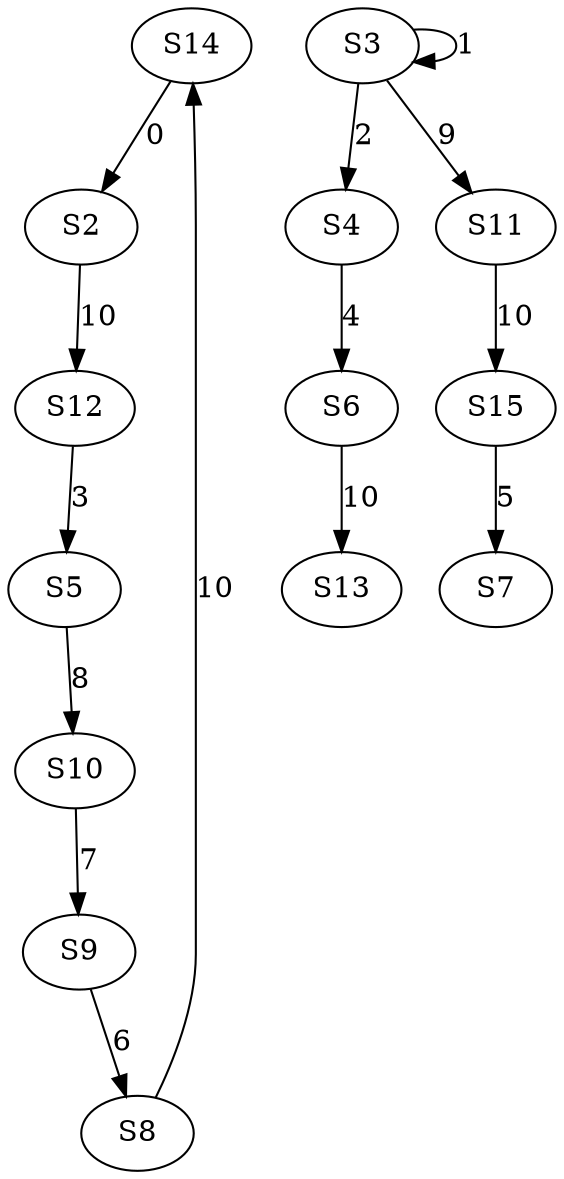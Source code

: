 strict digraph {
	S14 -> S2 [ label = 0 ];
	S3 -> S3 [ label = 1 ];
	S3 -> S4 [ label = 2 ];
	S12 -> S5 [ label = 3 ];
	S4 -> S6 [ label = 4 ];
	S15 -> S7 [ label = 5 ];
	S9 -> S8 [ label = 6 ];
	S10 -> S9 [ label = 7 ];
	S5 -> S10 [ label = 8 ];
	S3 -> S11 [ label = 9 ];
	S2 -> S12 [ label = 10 ];
	S6 -> S13 [ label = 10 ];
	S8 -> S14 [ label = 10 ];
	S11 -> S15 [ label = 10 ];
}